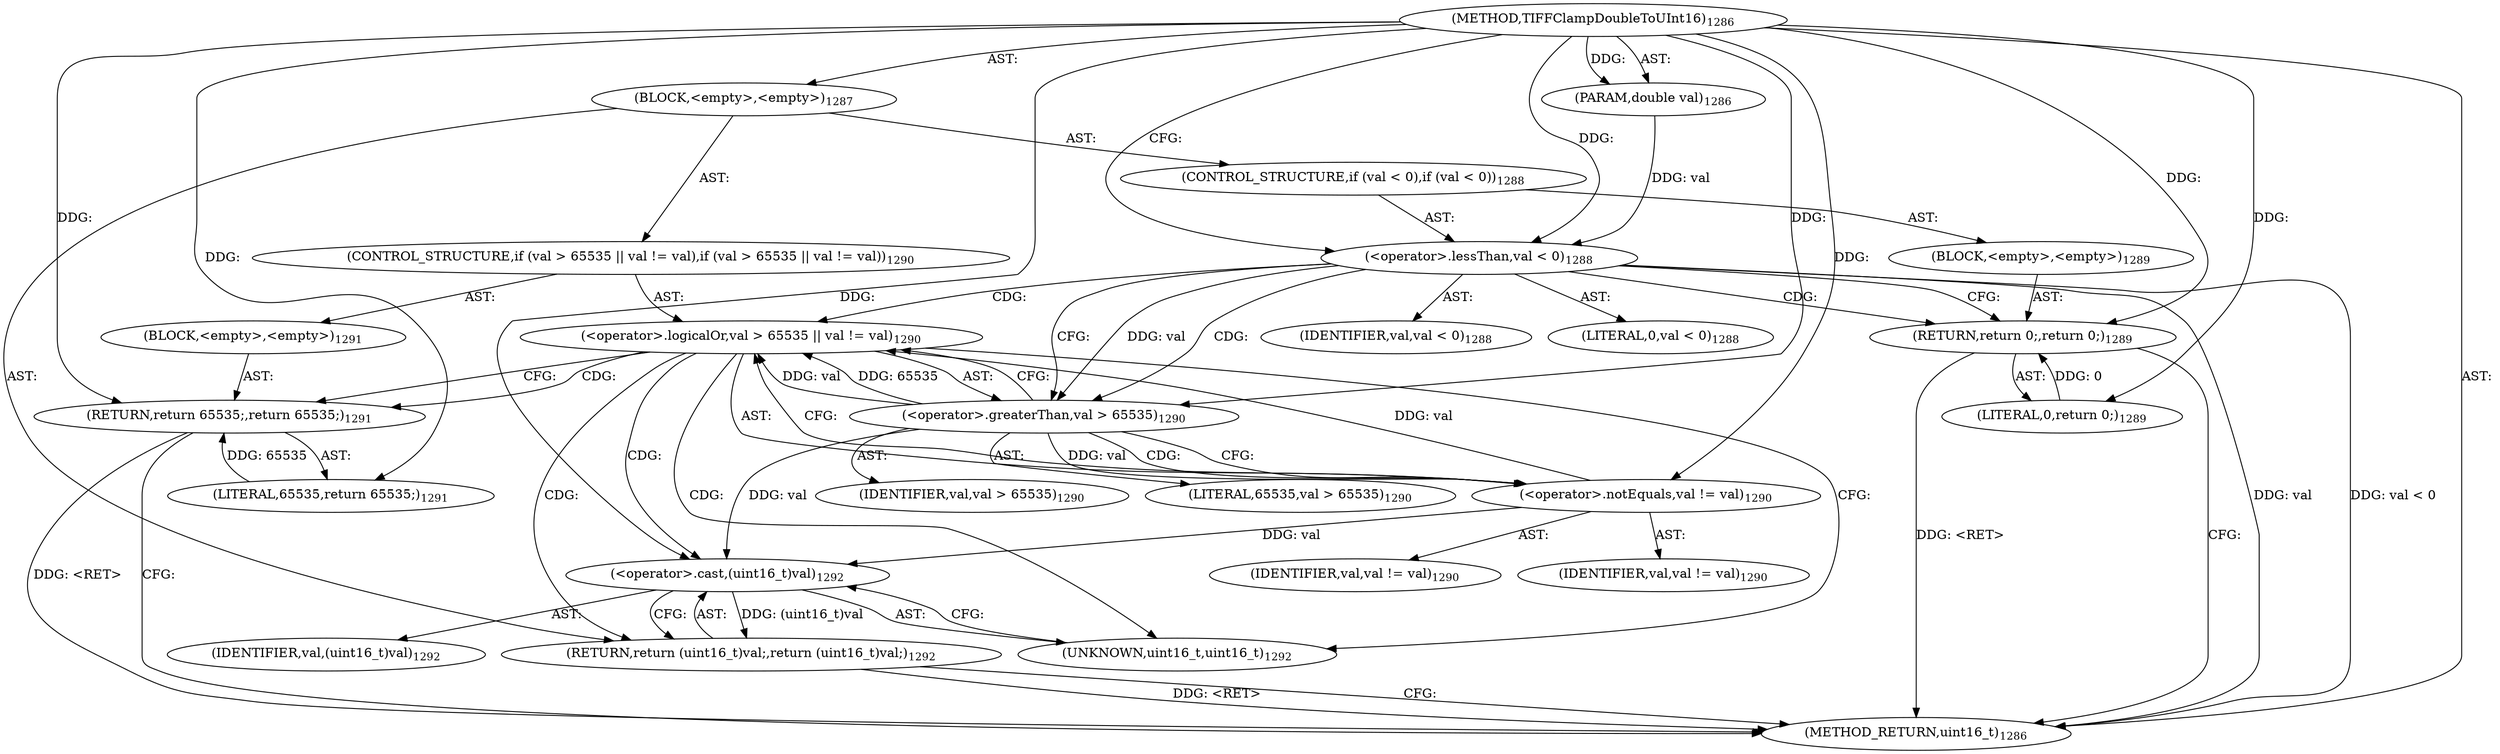 digraph "TIFFClampDoubleToUInt16" {  
"67492" [label = <(METHOD,TIFFClampDoubleToUInt16)<SUB>1286</SUB>> ]
"67493" [label = <(PARAM,double val)<SUB>1286</SUB>> ]
"67494" [label = <(BLOCK,&lt;empty&gt;,&lt;empty&gt;)<SUB>1287</SUB>> ]
"67495" [label = <(CONTROL_STRUCTURE,if (val &lt; 0),if (val &lt; 0))<SUB>1288</SUB>> ]
"67496" [label = <(&lt;operator&gt;.lessThan,val &lt; 0)<SUB>1288</SUB>> ]
"67497" [label = <(IDENTIFIER,val,val &lt; 0)<SUB>1288</SUB>> ]
"67498" [label = <(LITERAL,0,val &lt; 0)<SUB>1288</SUB>> ]
"67499" [label = <(BLOCK,&lt;empty&gt;,&lt;empty&gt;)<SUB>1289</SUB>> ]
"67500" [label = <(RETURN,return 0;,return 0;)<SUB>1289</SUB>> ]
"67501" [label = <(LITERAL,0,return 0;)<SUB>1289</SUB>> ]
"67502" [label = <(CONTROL_STRUCTURE,if (val &gt; 65535 || val != val),if (val &gt; 65535 || val != val))<SUB>1290</SUB>> ]
"67503" [label = <(&lt;operator&gt;.logicalOr,val &gt; 65535 || val != val)<SUB>1290</SUB>> ]
"67504" [label = <(&lt;operator&gt;.greaterThan,val &gt; 65535)<SUB>1290</SUB>> ]
"67505" [label = <(IDENTIFIER,val,val &gt; 65535)<SUB>1290</SUB>> ]
"67506" [label = <(LITERAL,65535,val &gt; 65535)<SUB>1290</SUB>> ]
"67507" [label = <(&lt;operator&gt;.notEquals,val != val)<SUB>1290</SUB>> ]
"67508" [label = <(IDENTIFIER,val,val != val)<SUB>1290</SUB>> ]
"67509" [label = <(IDENTIFIER,val,val != val)<SUB>1290</SUB>> ]
"67510" [label = <(BLOCK,&lt;empty&gt;,&lt;empty&gt;)<SUB>1291</SUB>> ]
"67511" [label = <(RETURN,return 65535;,return 65535;)<SUB>1291</SUB>> ]
"67512" [label = <(LITERAL,65535,return 65535;)<SUB>1291</SUB>> ]
"67513" [label = <(RETURN,return (uint16_t)val;,return (uint16_t)val;)<SUB>1292</SUB>> ]
"67514" [label = <(&lt;operator&gt;.cast,(uint16_t)val)<SUB>1292</SUB>> ]
"67515" [label = <(UNKNOWN,uint16_t,uint16_t)<SUB>1292</SUB>> ]
"67516" [label = <(IDENTIFIER,val,(uint16_t)val)<SUB>1292</SUB>> ]
"67517" [label = <(METHOD_RETURN,uint16_t)<SUB>1286</SUB>> ]
  "67492" -> "67493"  [ label = "AST: "] 
  "67492" -> "67494"  [ label = "AST: "] 
  "67492" -> "67517"  [ label = "AST: "] 
  "67494" -> "67495"  [ label = "AST: "] 
  "67494" -> "67502"  [ label = "AST: "] 
  "67494" -> "67513"  [ label = "AST: "] 
  "67495" -> "67496"  [ label = "AST: "] 
  "67495" -> "67499"  [ label = "AST: "] 
  "67496" -> "67497"  [ label = "AST: "] 
  "67496" -> "67498"  [ label = "AST: "] 
  "67499" -> "67500"  [ label = "AST: "] 
  "67500" -> "67501"  [ label = "AST: "] 
  "67502" -> "67503"  [ label = "AST: "] 
  "67502" -> "67510"  [ label = "AST: "] 
  "67503" -> "67504"  [ label = "AST: "] 
  "67503" -> "67507"  [ label = "AST: "] 
  "67504" -> "67505"  [ label = "AST: "] 
  "67504" -> "67506"  [ label = "AST: "] 
  "67507" -> "67508"  [ label = "AST: "] 
  "67507" -> "67509"  [ label = "AST: "] 
  "67510" -> "67511"  [ label = "AST: "] 
  "67511" -> "67512"  [ label = "AST: "] 
  "67513" -> "67514"  [ label = "AST: "] 
  "67514" -> "67515"  [ label = "AST: "] 
  "67514" -> "67516"  [ label = "AST: "] 
  "67513" -> "67517"  [ label = "CFG: "] 
  "67496" -> "67500"  [ label = "CFG: "] 
  "67496" -> "67504"  [ label = "CFG: "] 
  "67503" -> "67515"  [ label = "CFG: "] 
  "67503" -> "67511"  [ label = "CFG: "] 
  "67514" -> "67513"  [ label = "CFG: "] 
  "67500" -> "67517"  [ label = "CFG: "] 
  "67504" -> "67503"  [ label = "CFG: "] 
  "67504" -> "67507"  [ label = "CFG: "] 
  "67507" -> "67503"  [ label = "CFG: "] 
  "67511" -> "67517"  [ label = "CFG: "] 
  "67515" -> "67514"  [ label = "CFG: "] 
  "67492" -> "67496"  [ label = "CFG: "] 
  "67513" -> "67517"  [ label = "DDG: &lt;RET&gt;"] 
  "67511" -> "67517"  [ label = "DDG: &lt;RET&gt;"] 
  "67500" -> "67517"  [ label = "DDG: &lt;RET&gt;"] 
  "67496" -> "67517"  [ label = "DDG: val"] 
  "67496" -> "67517"  [ label = "DDG: val &lt; 0"] 
  "67492" -> "67493"  [ label = "DDG: "] 
  "67514" -> "67513"  [ label = "DDG: (uint16_t)val"] 
  "67504" -> "67514"  [ label = "DDG: val"] 
  "67507" -> "67514"  [ label = "DDG: val"] 
  "67492" -> "67514"  [ label = "DDG: "] 
  "67493" -> "67496"  [ label = "DDG: val"] 
  "67492" -> "67496"  [ label = "DDG: "] 
  "67501" -> "67500"  [ label = "DDG: 0"] 
  "67492" -> "67500"  [ label = "DDG: "] 
  "67504" -> "67503"  [ label = "DDG: val"] 
  "67504" -> "67503"  [ label = "DDG: 65535"] 
  "67507" -> "67503"  [ label = "DDG: val"] 
  "67512" -> "67511"  [ label = "DDG: 65535"] 
  "67492" -> "67511"  [ label = "DDG: "] 
  "67492" -> "67501"  [ label = "DDG: "] 
  "67496" -> "67504"  [ label = "DDG: val"] 
  "67492" -> "67504"  [ label = "DDG: "] 
  "67504" -> "67507"  [ label = "DDG: val"] 
  "67492" -> "67507"  [ label = "DDG: "] 
  "67492" -> "67512"  [ label = "DDG: "] 
  "67496" -> "67504"  [ label = "CDG: "] 
  "67496" -> "67503"  [ label = "CDG: "] 
  "67496" -> "67500"  [ label = "CDG: "] 
  "67503" -> "67511"  [ label = "CDG: "] 
  "67503" -> "67513"  [ label = "CDG: "] 
  "67503" -> "67514"  [ label = "CDG: "] 
  "67503" -> "67515"  [ label = "CDG: "] 
  "67504" -> "67507"  [ label = "CDG: "] 
}
